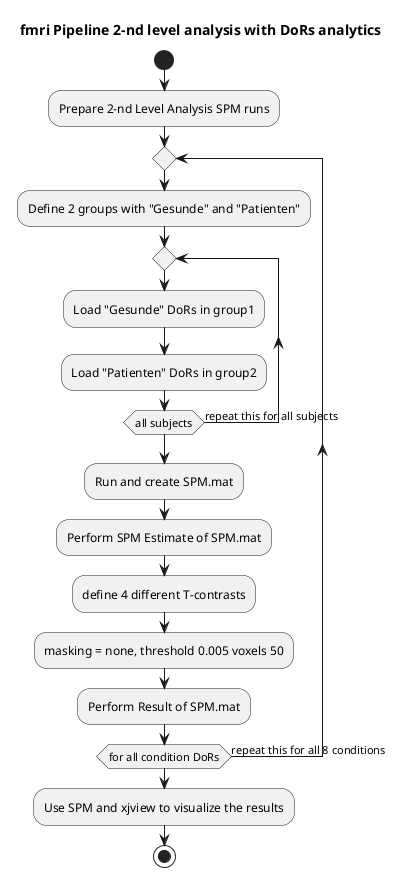 @startuml
title fmri Pipeline 2-nd level analysis with DoRs analytics

start

:Prepare 2-nd Level Analysis SPM runs;
repeat
:Define 2 groups with "Gesunde" and "Patienten";
repeat
:Load "Gesunde" DoRs in group1;
:Load "Patienten" DoRs in group2; 
repeat while (all subjects) is (repeat this for all subjects)
:Run and create SPM.mat;
:Perform SPM Estimate of SPM.mat;
:define 4 different T-contrasts;
:masking = none, threshold 0.005 voxels 50;
:Perform Result of SPM.mat;
repeat while (for all condition DoRs) is (repeat this for all 8 conditions)
:Use SPM and xjview to visualize the results;
stop
@enduml  